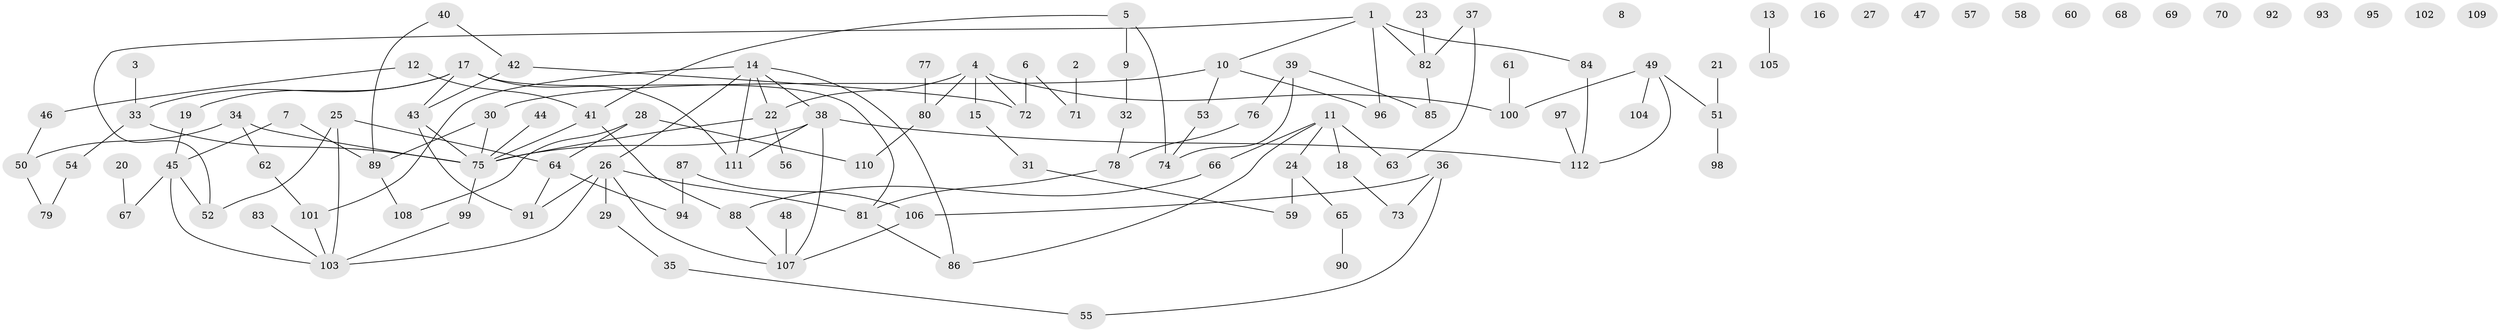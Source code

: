 // coarse degree distribution, {6: 0.0547945205479452, 1: 0.1232876712328767, 3: 0.1917808219178082, 2: 0.2328767123287671, 0: 0.2191780821917808, 8: 0.0273972602739726, 5: 0.0821917808219178, 4: 0.0547945205479452, 7: 0.0136986301369863}
// Generated by graph-tools (version 1.1) at 2025/41/03/06/25 10:41:20]
// undirected, 112 vertices, 131 edges
graph export_dot {
graph [start="1"]
  node [color=gray90,style=filled];
  1;
  2;
  3;
  4;
  5;
  6;
  7;
  8;
  9;
  10;
  11;
  12;
  13;
  14;
  15;
  16;
  17;
  18;
  19;
  20;
  21;
  22;
  23;
  24;
  25;
  26;
  27;
  28;
  29;
  30;
  31;
  32;
  33;
  34;
  35;
  36;
  37;
  38;
  39;
  40;
  41;
  42;
  43;
  44;
  45;
  46;
  47;
  48;
  49;
  50;
  51;
  52;
  53;
  54;
  55;
  56;
  57;
  58;
  59;
  60;
  61;
  62;
  63;
  64;
  65;
  66;
  67;
  68;
  69;
  70;
  71;
  72;
  73;
  74;
  75;
  76;
  77;
  78;
  79;
  80;
  81;
  82;
  83;
  84;
  85;
  86;
  87;
  88;
  89;
  90;
  91;
  92;
  93;
  94;
  95;
  96;
  97;
  98;
  99;
  100;
  101;
  102;
  103;
  104;
  105;
  106;
  107;
  108;
  109;
  110;
  111;
  112;
  1 -- 10;
  1 -- 52;
  1 -- 82;
  1 -- 84;
  1 -- 96;
  2 -- 71;
  3 -- 33;
  4 -- 15;
  4 -- 22;
  4 -- 72;
  4 -- 80;
  4 -- 100;
  5 -- 9;
  5 -- 41;
  5 -- 74;
  6 -- 71;
  6 -- 72;
  7 -- 45;
  7 -- 89;
  9 -- 32;
  10 -- 30;
  10 -- 53;
  10 -- 96;
  11 -- 18;
  11 -- 24;
  11 -- 63;
  11 -- 66;
  11 -- 86;
  12 -- 41;
  12 -- 46;
  13 -- 105;
  14 -- 22;
  14 -- 26;
  14 -- 38;
  14 -- 86;
  14 -- 101;
  14 -- 111;
  15 -- 31;
  17 -- 19;
  17 -- 33;
  17 -- 43;
  17 -- 81;
  17 -- 111;
  18 -- 73;
  19 -- 45;
  20 -- 67;
  21 -- 51;
  22 -- 56;
  22 -- 75;
  23 -- 82;
  24 -- 59;
  24 -- 65;
  25 -- 52;
  25 -- 64;
  25 -- 103;
  26 -- 29;
  26 -- 81;
  26 -- 91;
  26 -- 103;
  26 -- 107;
  28 -- 64;
  28 -- 108;
  28 -- 110;
  29 -- 35;
  30 -- 75;
  30 -- 89;
  31 -- 59;
  32 -- 78;
  33 -- 54;
  33 -- 75;
  34 -- 50;
  34 -- 62;
  34 -- 75;
  35 -- 55;
  36 -- 55;
  36 -- 73;
  36 -- 106;
  37 -- 63;
  37 -- 82;
  38 -- 75;
  38 -- 107;
  38 -- 111;
  38 -- 112;
  39 -- 74;
  39 -- 76;
  39 -- 85;
  40 -- 42;
  40 -- 89;
  41 -- 75;
  41 -- 88;
  42 -- 43;
  42 -- 72;
  43 -- 75;
  43 -- 91;
  44 -- 75;
  45 -- 52;
  45 -- 67;
  45 -- 103;
  46 -- 50;
  48 -- 107;
  49 -- 51;
  49 -- 100;
  49 -- 104;
  49 -- 112;
  50 -- 79;
  51 -- 98;
  53 -- 74;
  54 -- 79;
  61 -- 100;
  62 -- 101;
  64 -- 91;
  64 -- 94;
  65 -- 90;
  66 -- 88;
  75 -- 99;
  76 -- 78;
  77 -- 80;
  78 -- 81;
  80 -- 110;
  81 -- 86;
  82 -- 85;
  83 -- 103;
  84 -- 112;
  87 -- 94;
  87 -- 106;
  88 -- 107;
  89 -- 108;
  97 -- 112;
  99 -- 103;
  101 -- 103;
  106 -- 107;
}
